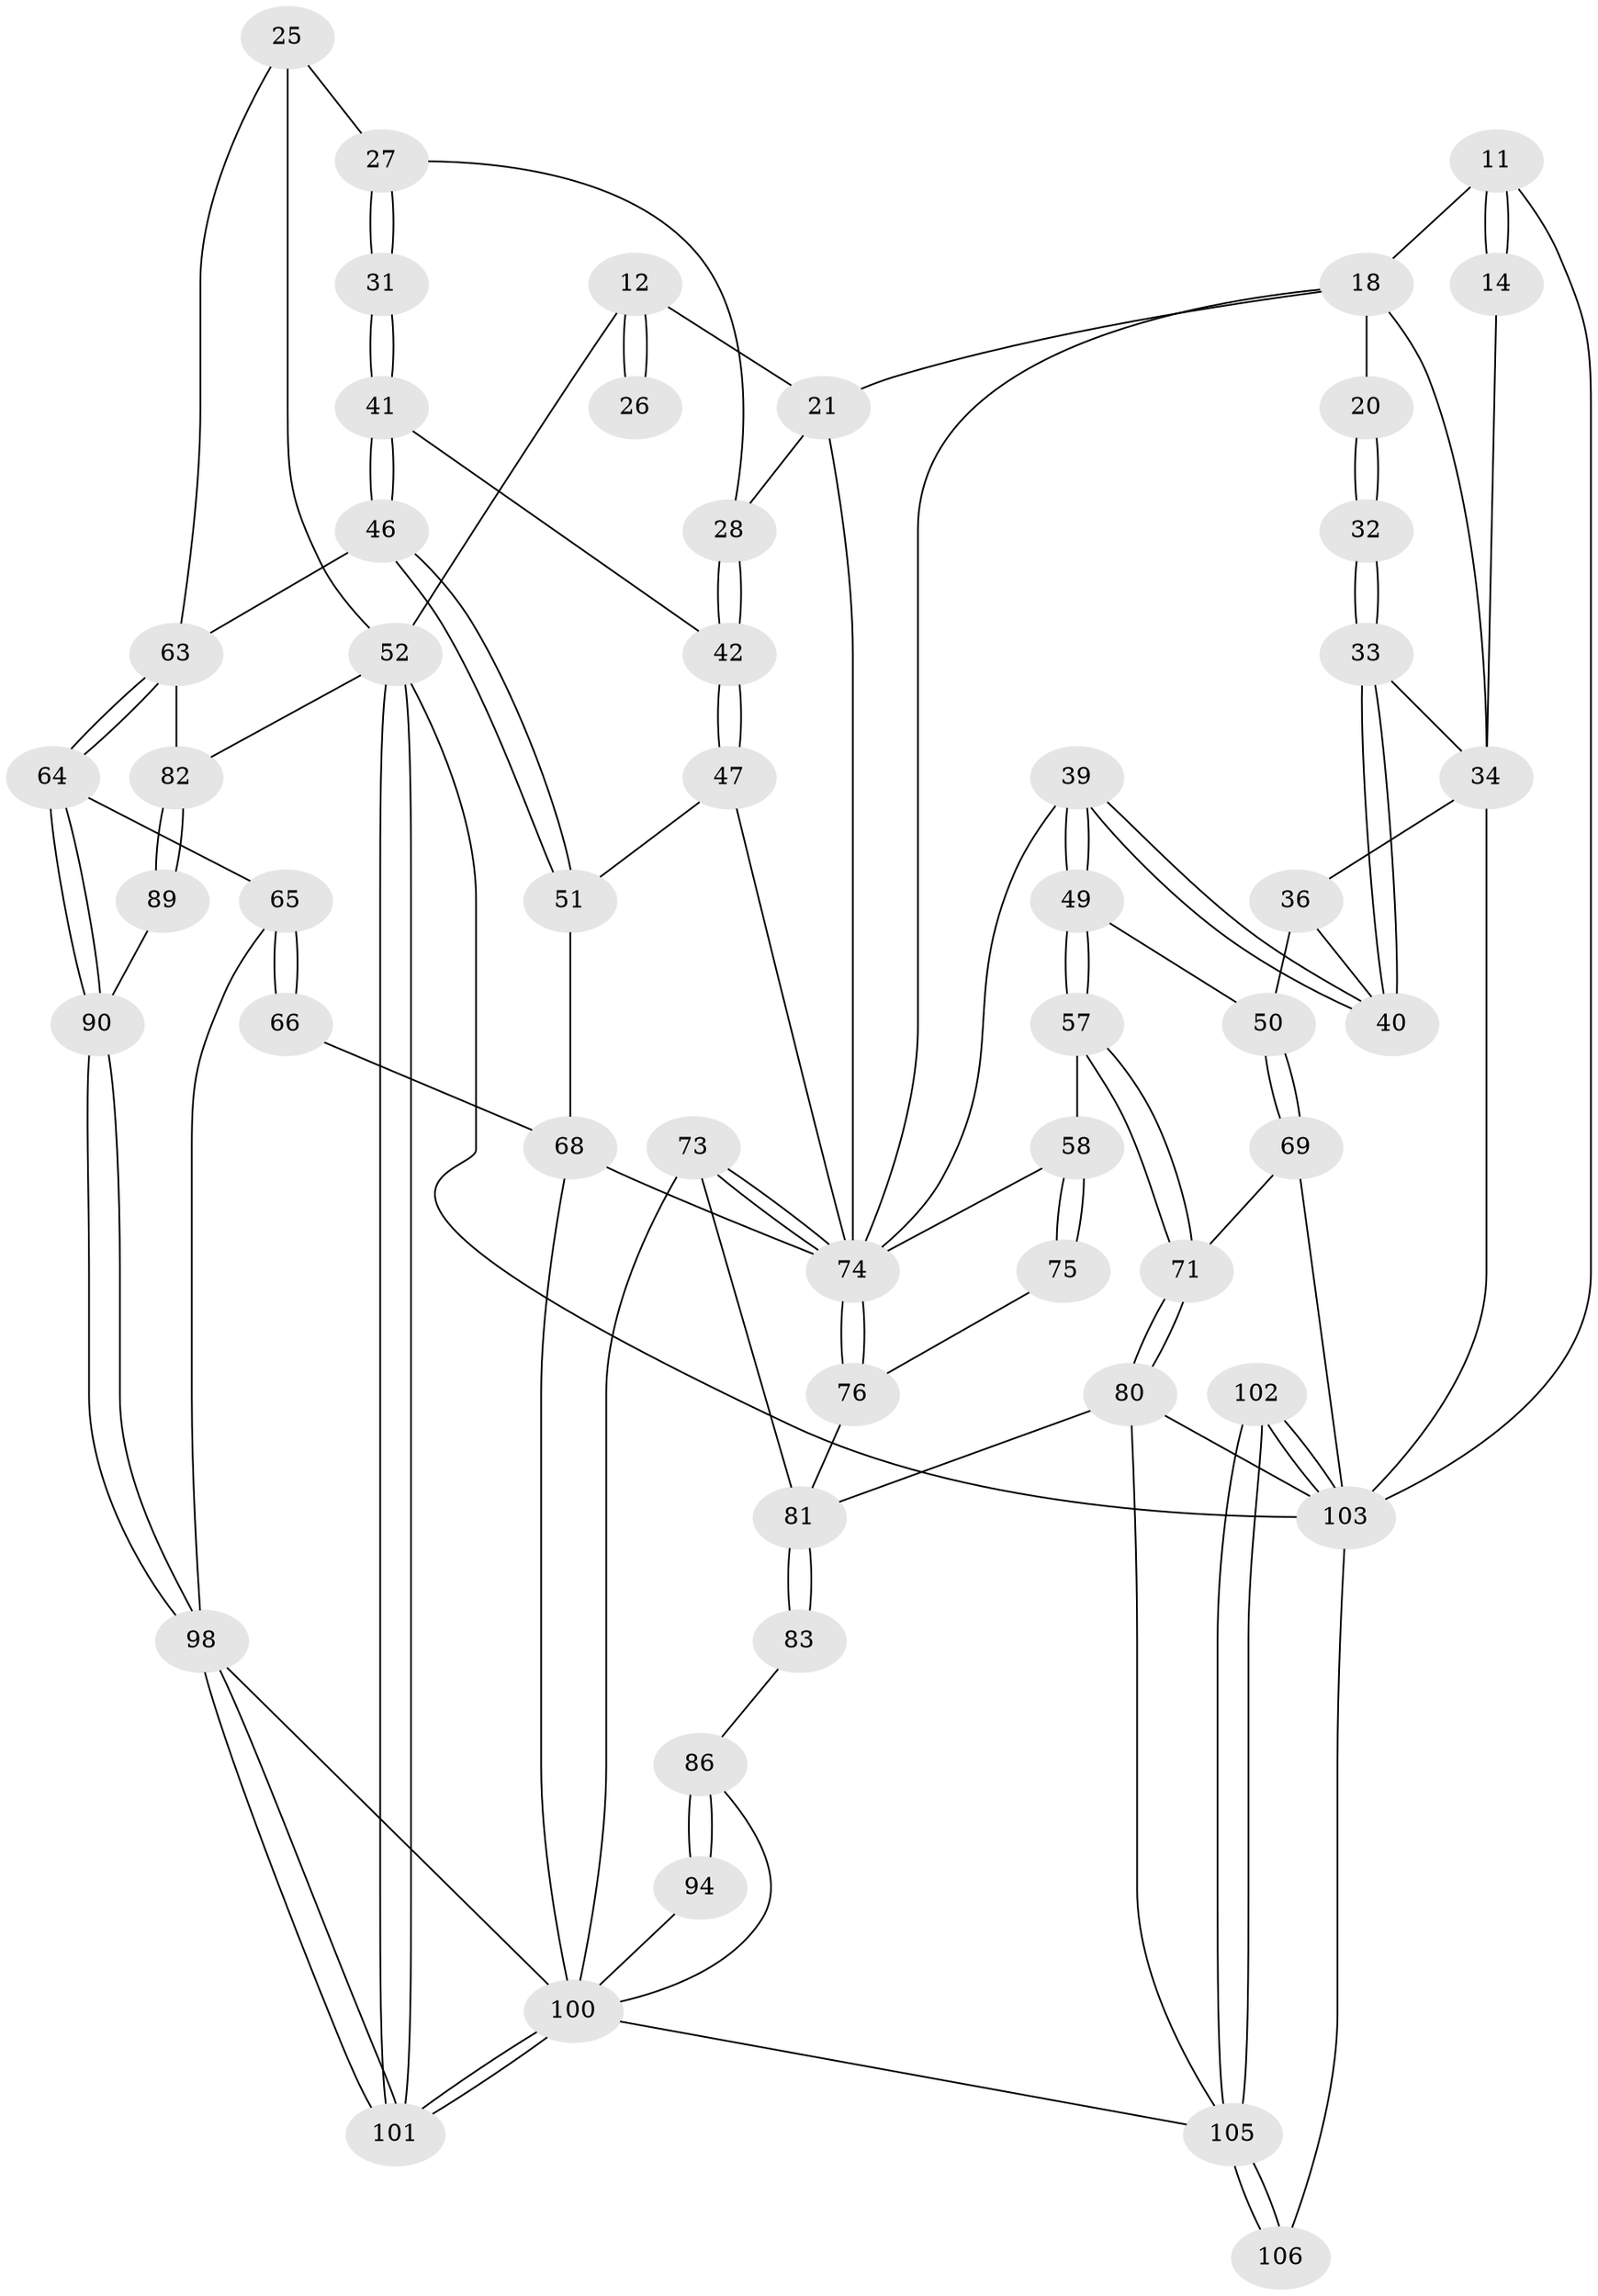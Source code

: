 // original degree distribution, {3: 0.04716981132075472, 4: 0.20754716981132076, 6: 0.24528301886792453, 5: 0.5}
// Generated by graph-tools (version 1.1) at 2025/00/03/09/25 05:00:12]
// undirected, 53 vertices, 119 edges
graph export_dot {
graph [start="1"]
  node [color=gray90,style=filled];
  11 [pos="+0.2258542085168749+0.07571914646113294",super="+7"];
  12 [pos="+0.6268498112975808+0.15312924810309228",super="+3"];
  14 [pos="+0.10145800234665292+0.13811766752116533"];
  18 [pos="+0.4192693693468519+0.2269635580099184",super="+10+15"];
  20 [pos="+0.2894809831225455+0.23003409944773404",super="+19"];
  21 [pos="+0.5682683106675018+0.271109732837544",super="+13+8"];
  25 [pos="+1+0"];
  26 [pos="+0.7119662292885443+0.1237415827749268"];
  27 [pos="+0.810480360274508+0.28342282289858056",super="+24"];
  28 [pos="+0.641344158653391+0.2894201102695695"];
  31 [pos="+0.8344169115027842+0.2953139502213166"];
  32 [pos="+0.2958268740377341+0.33139206430383417"];
  33 [pos="+0.27694662962324196+0.37818667636340575"];
  34 [pos="+0.19182809438447054+0.2583057117083101",super="+17+30"];
  36 [pos="+0.019466195157285027+0.40607073170076613",super="+35"];
  39 [pos="+0.31111980960481816+0.4356047686842615"];
  40 [pos="+0.2810794749008778+0.3920156559087516"];
  41 [pos="+0.8582552275997424+0.3860186218624654"];
  42 [pos="+0.7442183740493797+0.4019377385208969"];
  46 [pos="+0.8916931929166907+0.4247704732832738",super="+45"];
  47 [pos="+0.6516056319875345+0.4736072906003879"];
  49 [pos="+0.25272080189117524+0.48160548348262205"];
  50 [pos="+0.14876648431819764+0.5088442626410659"];
  51 [pos="+0.6846331763487019+0.5148446371072446"];
  52 [pos="+1+1",super="+4"];
  57 [pos="+0.26413354946749207+0.6164861166964515"];
  58 [pos="+0.3563708688459651+0.5931378507080307",super="+56"];
  63 [pos="+0.8141297076974743+0.6861040980965323",super="+44+43"];
  64 [pos="+0.7405845912862031+0.6846114371029735"];
  65 [pos="+0.7400168644376377+0.6845268550206585"];
  66 [pos="+0.7392384628026502+0.6817883197764898"];
  68 [pos="+0.5871740078734609+0.6082931223162992",super="+67+62"];
  69 [pos="+0.13747936541582242+0.6250436188614478"];
  71 [pos="+0.21134049753489562+0.6925483311785355"];
  73 [pos="+0.47323587421574814+0.6760939821065609"];
  74 [pos="+0.4651991293014595+0.6321171792926494",super="+59+60"];
  75 [pos="+0.35451091902605286+0.6031445823393695"];
  76 [pos="+0.3562356955845927+0.6062038167422295"];
  80 [pos="+0.22606456116997276+0.7390553301807187",super="+79"];
  81 [pos="+0.3992082546128687+0.7043736931228689",super="+78"];
  82 [pos="+0.8666101985218212+0.6986767504139989",super="+54+53"];
  83 [pos="+0.36110876890356836+0.7398253896510879"];
  86 [pos="+0.36484836217895644+0.7428610177916759",super="+85"];
  89 [pos="+0.9597997923922985+0.7947645452821529"];
  90 [pos="+0.8898195100512875+0.861284645695861"];
  94 [pos="+0.4616264837677025+0.9277898053013057"];
  98 [pos="+0.807726048505352+0.9941414697228512",super="+87"];
  100 [pos="+0.5627095735455306+1",super="+88+84+72+95"];
  101 [pos="+0.7772076218877598+1"];
  102 [pos="+0.13029150647041843+0.8802715577766941"];
  103 [pos="+0.11467559438838756+0.8643144564405261",super="+93+70+99"];
  105 [pos="+0.12015896840735642+1",super="+96+97"];
  106 [pos="+0.11032918814541944+1",super="+104"];
  11 -- 14 [weight=2];
  11 -- 14;
  11 -- 18;
  11 -- 103;
  12 -- 26 [weight=2];
  12 -- 26;
  12 -- 52;
  12 -- 21 [weight=2];
  14 -- 34;
  18 -- 20 [weight=2];
  18 -- 74;
  18 -- 21;
  18 -- 34;
  20 -- 32 [weight=2];
  20 -- 32;
  21 -- 28;
  21 -- 74;
  25 -- 52;
  25 -- 27;
  25 -- 63;
  27 -- 28;
  27 -- 31 [weight=2];
  27 -- 31;
  28 -- 42;
  28 -- 42;
  31 -- 41;
  31 -- 41;
  32 -- 33;
  32 -- 33;
  33 -- 34;
  33 -- 40;
  33 -- 40;
  34 -- 36 [weight=2];
  34 -- 103 [weight=2];
  36 -- 50;
  36 -- 40;
  39 -- 40;
  39 -- 40;
  39 -- 49;
  39 -- 49;
  39 -- 74;
  41 -- 42;
  41 -- 46;
  41 -- 46;
  42 -- 47;
  42 -- 47;
  46 -- 51;
  46 -- 51;
  46 -- 63;
  47 -- 51;
  47 -- 74;
  49 -- 50;
  49 -- 57;
  49 -- 57;
  50 -- 69;
  50 -- 69;
  51 -- 68;
  52 -- 101;
  52 -- 101;
  52 -- 82;
  52 -- 103 [weight=2];
  57 -- 71;
  57 -- 71;
  57 -- 58;
  58 -- 75 [weight=2];
  58 -- 75;
  58 -- 74 [weight=2];
  63 -- 64;
  63 -- 64;
  63 -- 82 [weight=2];
  64 -- 65;
  64 -- 90;
  64 -- 90;
  65 -- 66;
  65 -- 66;
  65 -- 98;
  66 -- 68 [weight=2];
  68 -- 74;
  68 -- 100;
  69 -- 71;
  69 -- 103;
  71 -- 80;
  71 -- 80;
  73 -- 74;
  73 -- 74;
  73 -- 81;
  73 -- 100;
  74 -- 76;
  74 -- 76;
  75 -- 76;
  76 -- 81;
  80 -- 103;
  80 -- 81;
  80 -- 105;
  81 -- 83 [weight=2];
  81 -- 83;
  82 -- 89 [weight=2];
  82 -- 89;
  83 -- 86;
  86 -- 94 [weight=2];
  86 -- 94;
  86 -- 100;
  89 -- 90;
  90 -- 98;
  90 -- 98;
  94 -- 100;
  98 -- 101;
  98 -- 101;
  98 -- 100;
  100 -- 101;
  100 -- 101;
  100 -- 105;
  102 -- 103;
  102 -- 103;
  102 -- 105 [weight=2];
  102 -- 105;
  103 -- 106 [weight=2];
  105 -- 106;
  105 -- 106;
}
